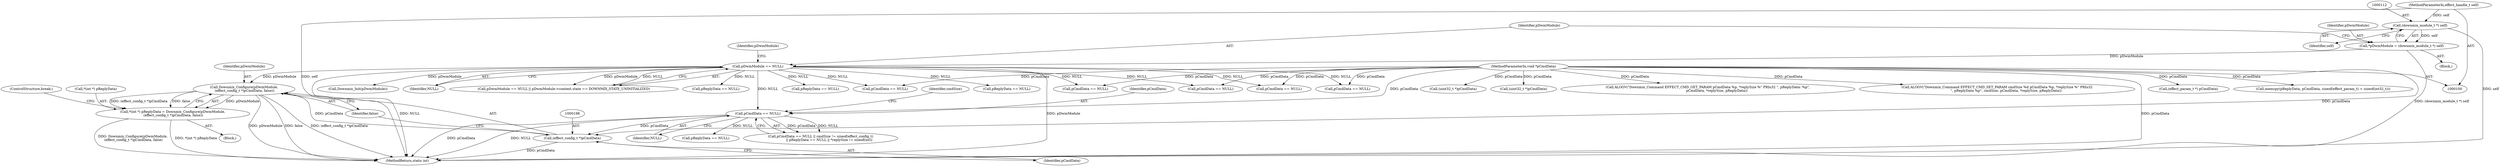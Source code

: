 digraph "0_Android_aeea52da00d210587fb3ed895de3d5f2e0264c88_0@pointer" {
"1000195" [label="(Call,Downmix_Configure(pDwmModule,\n (effect_config_t *)pCmdData, false))"];
"1000118" [label="(Call,pDwmModule == NULL)"];
"1000109" [label="(Call,*pDwmModule = (downmix_module_t *) self)"];
"1000111" [label="(Call,(downmix_module_t *) self)"];
"1000101" [label="(MethodParameterIn,effect_handle_t self)"];
"1000197" [label="(Call,(effect_config_t *)pCmdData)"];
"1000169" [label="(Call,pCmdData == NULL)"];
"1000104" [label="(MethodParameterIn,void *pCmdData)"];
"1000190" [label="(Call,*(int *) pReplyData = Downmix_Configure(pDwmModule,\n (effect_config_t *)pCmdData, false))"];
"1000200" [label="(Identifier,false)"];
"1000113" [label="(Identifier,self)"];
"1000104" [label="(MethodParameterIn,void *pCmdData)"];
"1000101" [label="(MethodParameterIn,effect_handle_t self)"];
"1000171" [label="(Identifier,NULL)"];
"1000339" [label="(Call,(effect_param_t *) pCmdData)"];
"1000124" [label="(Identifier,pDwmModule)"];
"1000163" [label="(Call,Downmix_Init(pDwmModule))"];
"1000119" [label="(Identifier,pDwmModule)"];
"1000191" [label="(Call,*(int *) pReplyData)"];
"1000170" [label="(Identifier,pCmdData)"];
"1000255" [label="(Call,memcpy(pReplyData, pCmdData, sizeof(effect_param_t) + sizeof(int32_t)))"];
"1000120" [label="(Identifier,NULL)"];
"1000169" [label="(Call,pCmdData == NULL)"];
"1000201" [label="(ControlStructure,break;)"];
"1000174" [label="(Identifier,cmdSize)"];
"1000178" [label="(Call,pReplyData == NULL)"];
"1000525" [label="(Call,pCmdData == NULL)"];
"1000110" [label="(Identifier,pDwmModule)"];
"1000111" [label="(Call,(downmix_module_t *) self)"];
"1000548" [label="(MethodReturn,static int)"];
"1000196" [label="(Identifier,pDwmModule)"];
"1000168" [label="(Call,pCmdData == NULL || cmdSize != sizeof(effect_config_t)\n                || pReplyData == NULL || *replySize != sizeof(int))"];
"1000454" [label="(Call,pCmdData == NULL)"];
"1000117" [label="(Call,pDwmModule == NULL || pDwmModule->context.state == DOWNMIX_STATE_UNINITIALIZED)"];
"1000146" [label="(Call,pReplyData == NULL)"];
"1000308" [label="(Call,pCmdData == NULL)"];
"1000190" [label="(Call,*(int *) pReplyData = Downmix_Configure(pDwmModule,\n (effect_config_t *)pCmdData, false))"];
"1000496" [label="(Call,(uint32_t *)pCmdData)"];
"1000197" [label="(Call,(effect_config_t *)pCmdData)"];
"1000142" [label="(Block,)"];
"1000376" [label="(Call,pReplyData == NULL)"];
"1000199" [label="(Identifier,pCmdData)"];
"1000510" [label="(Call,(uint32_t *)pCmdData)"];
"1000415" [label="(Call,pReplyData == NULL)"];
"1000208" [label="(Call,ALOGV(\"Downmix_Command EFFECT_CMD_GET_PARAM pCmdData %p, *replySize %\" PRIu32 \", pReplyData: %p\",\n                 pCmdData, *replySize, pReplyData))"];
"1000195" [label="(Call,Downmix_Configure(pDwmModule,\n (effect_config_t *)pCmdData, false))"];
"1000216" [label="(Call,pCmdData == NULL)"];
"1000299" [label="(Call,ALOGV(\"Downmix_Command EFFECT_CMD_SET_PARAM cmdSize %d pCmdData %p, *replySize %\" PRIu32\n                 \", pReplyData %p\", cmdSize, pCmdData, *replySize, pReplyData))"];
"1000472" [label="(Call,pCmdData == NULL)"];
"1000118" [label="(Call,pDwmModule == NULL)"];
"1000109" [label="(Call,*pDwmModule = (downmix_module_t *) self)"];
"1000107" [label="(Block,)"];
"1000195" -> "1000190"  [label="AST: "];
"1000195" -> "1000200"  [label="CFG: "];
"1000196" -> "1000195"  [label="AST: "];
"1000197" -> "1000195"  [label="AST: "];
"1000200" -> "1000195"  [label="AST: "];
"1000190" -> "1000195"  [label="CFG: "];
"1000195" -> "1000548"  [label="DDG: false"];
"1000195" -> "1000548"  [label="DDG: (effect_config_t *)pCmdData"];
"1000195" -> "1000548"  [label="DDG: pDwmModule"];
"1000195" -> "1000190"  [label="DDG: pDwmModule"];
"1000195" -> "1000190"  [label="DDG: (effect_config_t *)pCmdData"];
"1000195" -> "1000190"  [label="DDG: false"];
"1000118" -> "1000195"  [label="DDG: pDwmModule"];
"1000197" -> "1000195"  [label="DDG: pCmdData"];
"1000118" -> "1000117"  [label="AST: "];
"1000118" -> "1000120"  [label="CFG: "];
"1000119" -> "1000118"  [label="AST: "];
"1000120" -> "1000118"  [label="AST: "];
"1000124" -> "1000118"  [label="CFG: "];
"1000117" -> "1000118"  [label="CFG: "];
"1000118" -> "1000548"  [label="DDG: NULL"];
"1000118" -> "1000548"  [label="DDG: pDwmModule"];
"1000118" -> "1000117"  [label="DDG: pDwmModule"];
"1000118" -> "1000117"  [label="DDG: NULL"];
"1000109" -> "1000118"  [label="DDG: pDwmModule"];
"1000118" -> "1000146"  [label="DDG: NULL"];
"1000118" -> "1000163"  [label="DDG: pDwmModule"];
"1000118" -> "1000169"  [label="DDG: NULL"];
"1000118" -> "1000216"  [label="DDG: NULL"];
"1000118" -> "1000308"  [label="DDG: NULL"];
"1000118" -> "1000376"  [label="DDG: NULL"];
"1000118" -> "1000415"  [label="DDG: NULL"];
"1000118" -> "1000454"  [label="DDG: NULL"];
"1000118" -> "1000472"  [label="DDG: NULL"];
"1000118" -> "1000525"  [label="DDG: NULL"];
"1000109" -> "1000107"  [label="AST: "];
"1000109" -> "1000111"  [label="CFG: "];
"1000110" -> "1000109"  [label="AST: "];
"1000111" -> "1000109"  [label="AST: "];
"1000119" -> "1000109"  [label="CFG: "];
"1000109" -> "1000548"  [label="DDG: (downmix_module_t *) self"];
"1000111" -> "1000109"  [label="DDG: self"];
"1000111" -> "1000113"  [label="CFG: "];
"1000112" -> "1000111"  [label="AST: "];
"1000113" -> "1000111"  [label="AST: "];
"1000111" -> "1000548"  [label="DDG: self"];
"1000101" -> "1000111"  [label="DDG: self"];
"1000101" -> "1000100"  [label="AST: "];
"1000101" -> "1000548"  [label="DDG: self"];
"1000197" -> "1000199"  [label="CFG: "];
"1000198" -> "1000197"  [label="AST: "];
"1000199" -> "1000197"  [label="AST: "];
"1000200" -> "1000197"  [label="CFG: "];
"1000197" -> "1000548"  [label="DDG: pCmdData"];
"1000169" -> "1000197"  [label="DDG: pCmdData"];
"1000104" -> "1000197"  [label="DDG: pCmdData"];
"1000169" -> "1000168"  [label="AST: "];
"1000169" -> "1000171"  [label="CFG: "];
"1000170" -> "1000169"  [label="AST: "];
"1000171" -> "1000169"  [label="AST: "];
"1000174" -> "1000169"  [label="CFG: "];
"1000168" -> "1000169"  [label="CFG: "];
"1000169" -> "1000548"  [label="DDG: NULL"];
"1000169" -> "1000548"  [label="DDG: pCmdData"];
"1000169" -> "1000168"  [label="DDG: pCmdData"];
"1000169" -> "1000168"  [label="DDG: NULL"];
"1000104" -> "1000169"  [label="DDG: pCmdData"];
"1000169" -> "1000178"  [label="DDG: NULL"];
"1000104" -> "1000100"  [label="AST: "];
"1000104" -> "1000548"  [label="DDG: pCmdData"];
"1000104" -> "1000208"  [label="DDG: pCmdData"];
"1000104" -> "1000216"  [label="DDG: pCmdData"];
"1000104" -> "1000255"  [label="DDG: pCmdData"];
"1000104" -> "1000299"  [label="DDG: pCmdData"];
"1000104" -> "1000308"  [label="DDG: pCmdData"];
"1000104" -> "1000339"  [label="DDG: pCmdData"];
"1000104" -> "1000454"  [label="DDG: pCmdData"];
"1000104" -> "1000472"  [label="DDG: pCmdData"];
"1000104" -> "1000496"  [label="DDG: pCmdData"];
"1000104" -> "1000510"  [label="DDG: pCmdData"];
"1000104" -> "1000525"  [label="DDG: pCmdData"];
"1000190" -> "1000142"  [label="AST: "];
"1000191" -> "1000190"  [label="AST: "];
"1000201" -> "1000190"  [label="CFG: "];
"1000190" -> "1000548"  [label="DDG: Downmix_Configure(pDwmModule,\n (effect_config_t *)pCmdData, false)"];
"1000190" -> "1000548"  [label="DDG: *(int *) pReplyData"];
}
